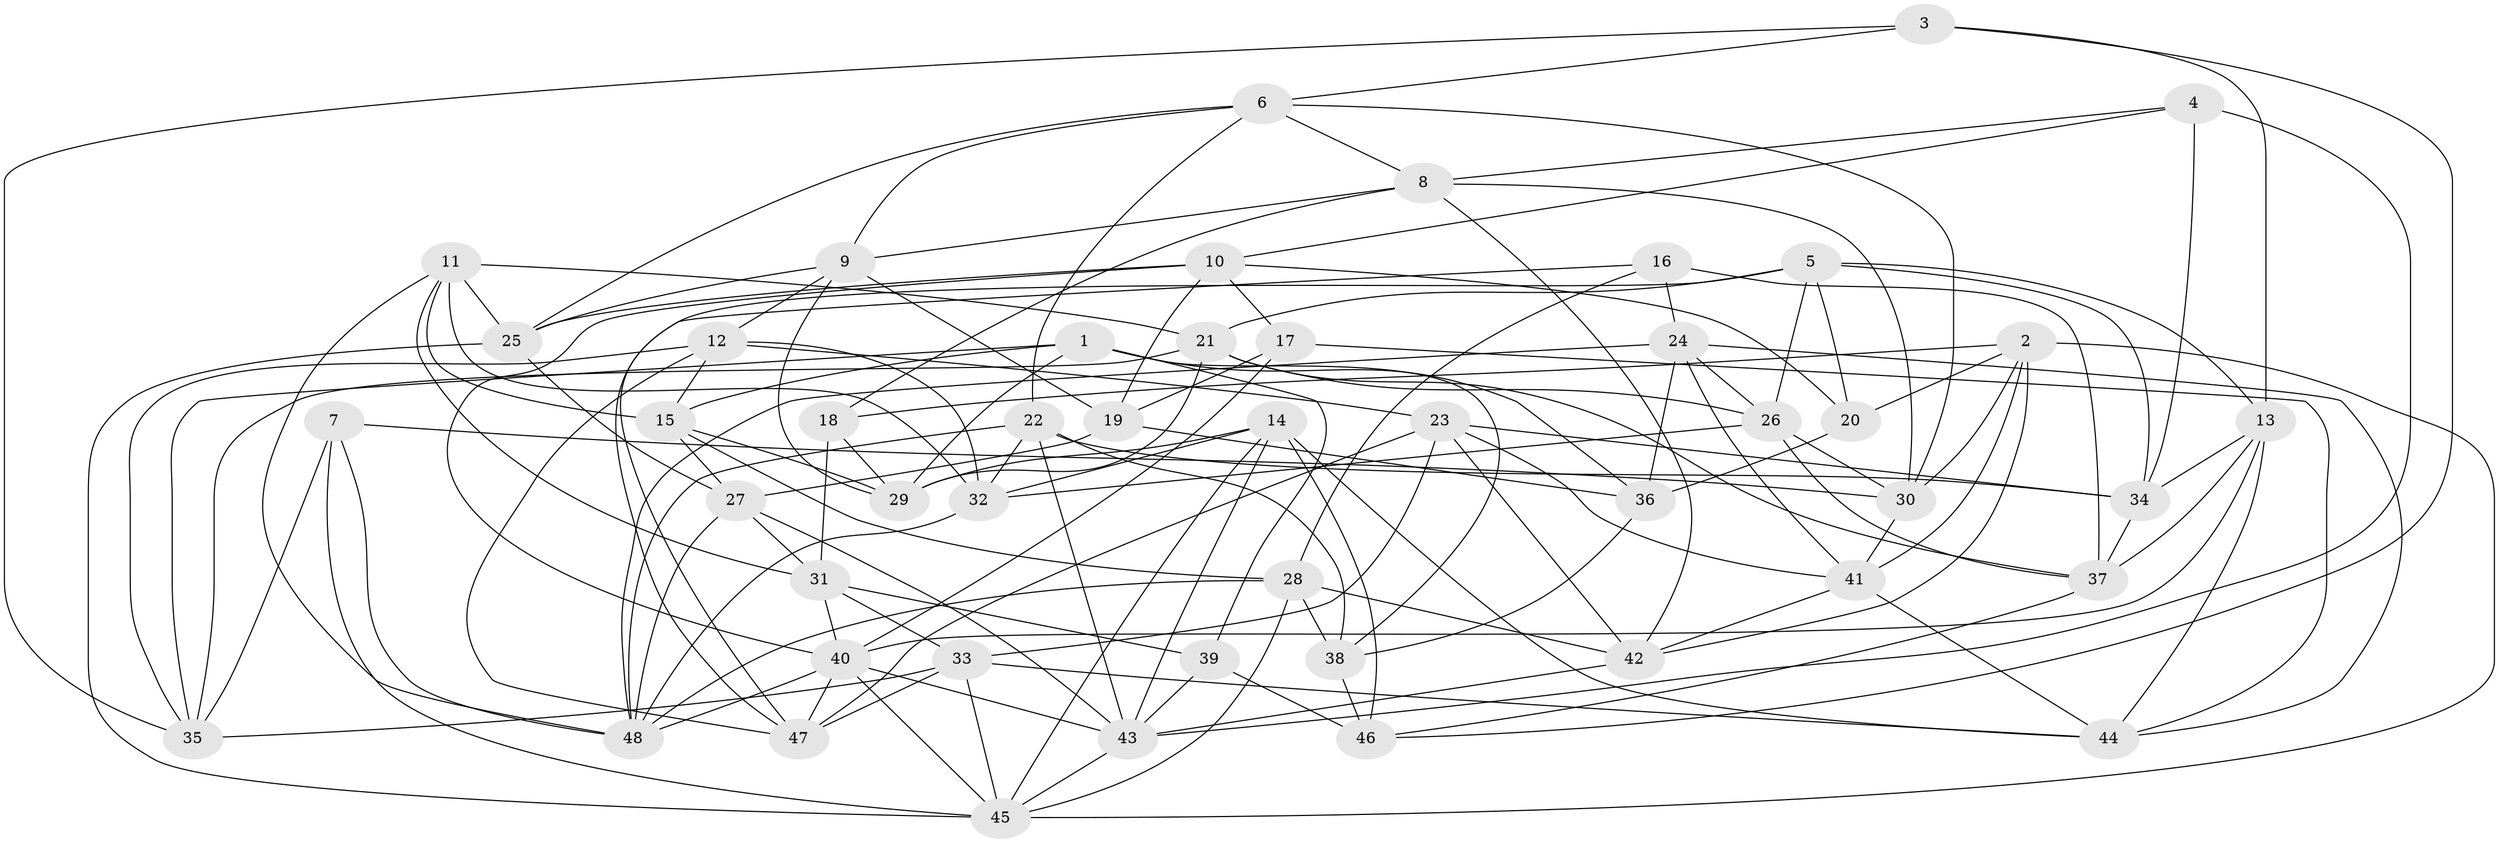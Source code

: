 // original degree distribution, {4: 1.0}
// Generated by graph-tools (version 1.1) at 2025/50/03/09/25 03:50:51]
// undirected, 48 vertices, 138 edges
graph export_dot {
graph [start="1"]
  node [color=gray90,style=filled];
  1;
  2;
  3;
  4;
  5;
  6;
  7;
  8;
  9;
  10;
  11;
  12;
  13;
  14;
  15;
  16;
  17;
  18;
  19;
  20;
  21;
  22;
  23;
  24;
  25;
  26;
  27;
  28;
  29;
  30;
  31;
  32;
  33;
  34;
  35;
  36;
  37;
  38;
  39;
  40;
  41;
  42;
  43;
  44;
  45;
  46;
  47;
  48;
  1 -- 15 [weight=1.0];
  1 -- 29 [weight=1.0];
  1 -- 35 [weight=1.0];
  1 -- 36 [weight=1.0];
  1 -- 38 [weight=1.0];
  1 -- 39 [weight=1.0];
  2 -- 18 [weight=1.0];
  2 -- 20 [weight=1.0];
  2 -- 30 [weight=1.0];
  2 -- 41 [weight=1.0];
  2 -- 42 [weight=1.0];
  2 -- 45 [weight=1.0];
  3 -- 6 [weight=1.0];
  3 -- 13 [weight=1.0];
  3 -- 35 [weight=1.0];
  3 -- 46 [weight=1.0];
  4 -- 8 [weight=1.0];
  4 -- 10 [weight=1.0];
  4 -- 34 [weight=1.0];
  4 -- 43 [weight=1.0];
  5 -- 13 [weight=1.0];
  5 -- 20 [weight=1.0];
  5 -- 21 [weight=1.0];
  5 -- 26 [weight=1.0];
  5 -- 34 [weight=1.0];
  5 -- 47 [weight=1.0];
  6 -- 8 [weight=1.0];
  6 -- 9 [weight=1.0];
  6 -- 22 [weight=1.0];
  6 -- 25 [weight=1.0];
  6 -- 30 [weight=1.0];
  7 -- 30 [weight=1.0];
  7 -- 35 [weight=1.0];
  7 -- 45 [weight=1.0];
  7 -- 48 [weight=1.0];
  8 -- 9 [weight=1.0];
  8 -- 18 [weight=1.0];
  8 -- 30 [weight=1.0];
  8 -- 42 [weight=1.0];
  9 -- 12 [weight=1.0];
  9 -- 19 [weight=1.0];
  9 -- 25 [weight=1.0];
  9 -- 29 [weight=1.0];
  10 -- 17 [weight=1.0];
  10 -- 19 [weight=1.0];
  10 -- 20 [weight=1.0];
  10 -- 25 [weight=1.0];
  10 -- 40 [weight=1.0];
  11 -- 15 [weight=1.0];
  11 -- 21 [weight=1.0];
  11 -- 25 [weight=1.0];
  11 -- 31 [weight=1.0];
  11 -- 32 [weight=1.0];
  11 -- 48 [weight=1.0];
  12 -- 15 [weight=1.0];
  12 -- 23 [weight=1.0];
  12 -- 32 [weight=1.0];
  12 -- 35 [weight=1.0];
  12 -- 47 [weight=1.0];
  13 -- 34 [weight=1.0];
  13 -- 37 [weight=1.0];
  13 -- 40 [weight=1.0];
  13 -- 44 [weight=1.0];
  14 -- 29 [weight=1.0];
  14 -- 32 [weight=1.0];
  14 -- 43 [weight=1.0];
  14 -- 44 [weight=1.0];
  14 -- 45 [weight=1.0];
  14 -- 46 [weight=1.0];
  15 -- 27 [weight=1.0];
  15 -- 28 [weight=1.0];
  15 -- 29 [weight=1.0];
  16 -- 24 [weight=1.0];
  16 -- 28 [weight=1.0];
  16 -- 37 [weight=1.0];
  16 -- 47 [weight=1.0];
  17 -- 19 [weight=1.0];
  17 -- 40 [weight=1.0];
  17 -- 44 [weight=1.0];
  18 -- 29 [weight=1.0];
  18 -- 31 [weight=1.0];
  19 -- 27 [weight=1.0];
  19 -- 36 [weight=2.0];
  20 -- 36 [weight=1.0];
  21 -- 26 [weight=1.0];
  21 -- 29 [weight=1.0];
  21 -- 35 [weight=1.0];
  21 -- 37 [weight=1.0];
  22 -- 32 [weight=1.0];
  22 -- 34 [weight=1.0];
  22 -- 38 [weight=1.0];
  22 -- 43 [weight=1.0];
  22 -- 48 [weight=1.0];
  23 -- 33 [weight=1.0];
  23 -- 34 [weight=1.0];
  23 -- 41 [weight=1.0];
  23 -- 42 [weight=1.0];
  23 -- 47 [weight=1.0];
  24 -- 26 [weight=1.0];
  24 -- 36 [weight=1.0];
  24 -- 41 [weight=1.0];
  24 -- 44 [weight=1.0];
  24 -- 48 [weight=1.0];
  25 -- 27 [weight=1.0];
  25 -- 45 [weight=1.0];
  26 -- 30 [weight=1.0];
  26 -- 32 [weight=1.0];
  26 -- 37 [weight=1.0];
  27 -- 31 [weight=1.0];
  27 -- 43 [weight=1.0];
  27 -- 48 [weight=1.0];
  28 -- 38 [weight=1.0];
  28 -- 42 [weight=1.0];
  28 -- 45 [weight=1.0];
  28 -- 48 [weight=1.0];
  30 -- 41 [weight=1.0];
  31 -- 33 [weight=1.0];
  31 -- 39 [weight=1.0];
  31 -- 40 [weight=1.0];
  32 -- 48 [weight=1.0];
  33 -- 35 [weight=1.0];
  33 -- 44 [weight=1.0];
  33 -- 45 [weight=1.0];
  33 -- 47 [weight=1.0];
  34 -- 37 [weight=1.0];
  36 -- 38 [weight=1.0];
  37 -- 46 [weight=1.0];
  38 -- 46 [weight=2.0];
  39 -- 43 [weight=1.0];
  39 -- 46 [weight=1.0];
  40 -- 43 [weight=1.0];
  40 -- 45 [weight=1.0];
  40 -- 47 [weight=1.0];
  40 -- 48 [weight=1.0];
  41 -- 42 [weight=1.0];
  41 -- 44 [weight=1.0];
  42 -- 43 [weight=1.0];
  43 -- 45 [weight=1.0];
}
